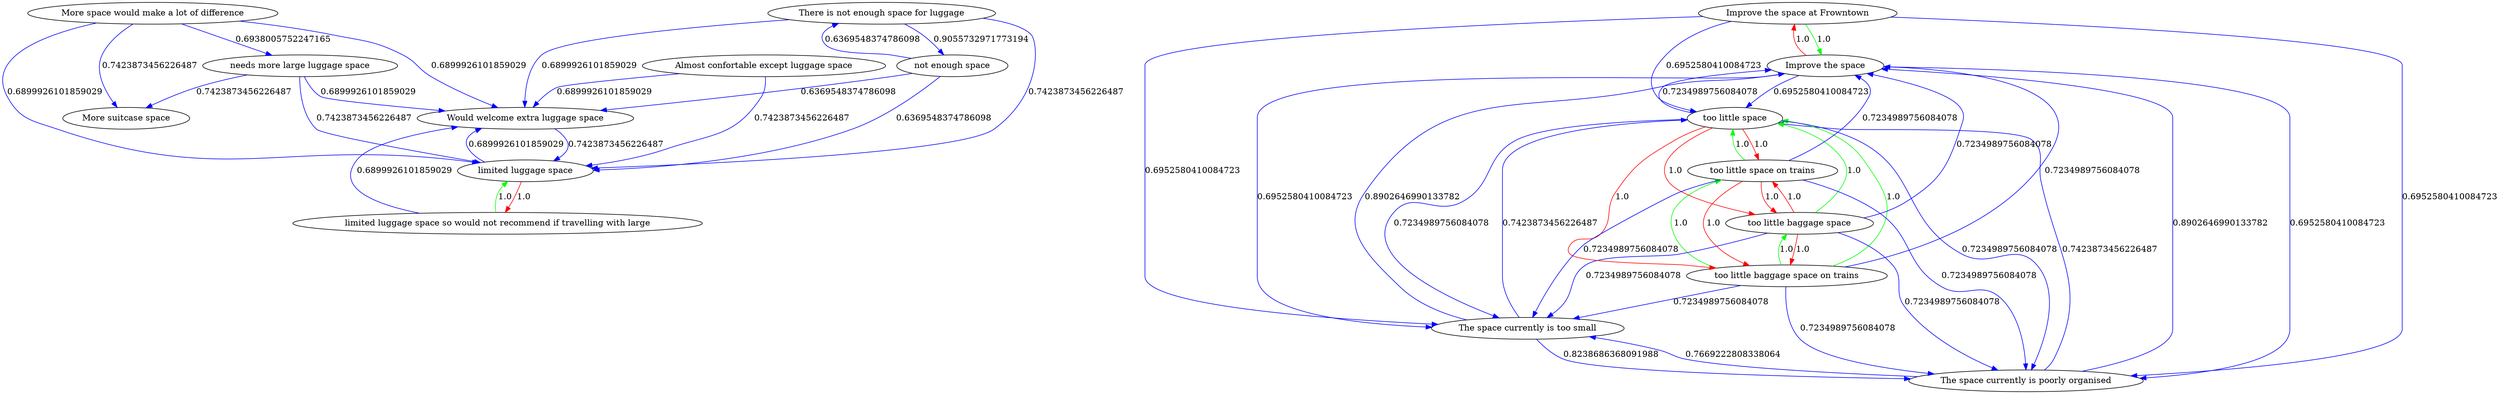 digraph rawGraph {
"Almost confortable except luggage space";"Improve the space at Frowntown";"Improve the space";"More space would make a lot of difference";"More suitcase space";"The space currently is poorly organised";"The space currently is too small";"There is not enough space for luggage";"Would welcome extra luggage space";"limited luggage space so would not recommend if travelling with large";"limited luggage space";"needs more large luggage space";"not enough space";"too little baggage space on trains";"too little baggage space";"too little space";"too little space on trains";"Improve the space at Frowntown" -> "Improve the space" [label=1.0] [color=green]
"Improve the space" -> "Improve the space at Frowntown" [label=1.0] [color=red]
"More space would make a lot of difference" -> "More suitcase space" [label=0.7423873456226487] [color=blue]
"Improve the space" -> "The space currently is poorly organised" [label=0.6952580410084723] [color=blue]
"The space currently is poorly organised" -> "Improve the space" [label=0.8902646990133782] [color=blue]
"Improve the space at Frowntown" -> "The space currently is poorly organised" [label=0.6952580410084723] [color=blue]
"The space currently is too small" -> "The space currently is poorly organised" [label=0.8238686368091988] [color=blue]
"The space currently is poorly organised" -> "The space currently is too small" [label=0.7669222808338064] [color=blue]
"The space currently is too small" -> "Improve the space" [label=0.8902646990133782] [color=blue]
"Improve the space" -> "The space currently is too small" [label=0.6952580410084723] [color=blue]
"Improve the space at Frowntown" -> "The space currently is too small" [label=0.6952580410084723] [color=blue]
"Almost confortable except luggage space" -> "Would welcome extra luggage space" [label=0.6899926101859029] [color=blue]
"There is not enough space for luggage" -> "Would welcome extra luggage space" [label=0.6899926101859029] [color=blue]
"limited luggage space so would not recommend if travelling with large" -> "limited luggage space" [label=1.0] [color=green]
"limited luggage space" -> "limited luggage space so would not recommend if travelling with large" [label=1.0] [color=red]
"Would welcome extra luggage space" -> "limited luggage space" [label=0.7423873456226487] [color=blue]
"limited luggage space" -> "Would welcome extra luggage space" [label=0.6899926101859029] [color=blue]
"Almost confortable except luggage space" -> "limited luggage space" [label=0.7423873456226487] [color=blue]
"There is not enough space for luggage" -> "limited luggage space" [label=0.7423873456226487] [color=blue]
"limited luggage space so would not recommend if travelling with large" -> "Would welcome extra luggage space" [label=0.6899926101859029] [color=blue]
"needs more large luggage space" -> "More suitcase space" [label=0.7423873456226487] [color=blue]
"needs more large luggage space" -> "Would welcome extra luggage space" [label=0.6899926101859029] [color=blue]
"More space would make a lot of difference" -> "needs more large luggage space" [label=0.6938005752247165] [color=blue]
"needs more large luggage space" -> "limited luggage space" [label=0.7423873456226487] [color=blue]
"There is not enough space for luggage" -> "not enough space" [label=0.9055732971773194] [color=blue]
"not enough space" -> "There is not enough space for luggage" [label=0.6369548374786098] [color=blue]
"too little baggage space on trains" -> "too little baggage space" [label=1.0] [color=green]
"too little baggage space" -> "too little space" [label=1.0] [color=green]
"too little baggage space on trains" -> "too little space on trains" [label=1.0] [color=green]
"too little space on trains" -> "too little space" [label=1.0] [color=green]
"too little baggage space on trains" -> "too little space" [label=1.0] [color=green]
"too little baggage space" -> "too little baggage space on trains" [label=1.0] [color=red]
"too little baggage space" -> "too little space on trains" [label=1.0] [color=red]
"too little space" -> "too little baggage space on trains" [label=1.0] [color=red]
"too little space" -> "too little baggage space" [label=1.0] [color=red]
"too little space" -> "too little space on trains" [label=1.0] [color=red]
"too little space on trains" -> "too little baggage space on trains" [label=1.0] [color=red]
"too little space on trains" -> "too little baggage space" [label=1.0] [color=red]
"The space currently is poorly organised" -> "too little space" [label=0.7423873456226487] [color=blue]
"The space currently is too small" -> "too little space" [label=0.7423873456226487] [color=blue]
"too little space" -> "The space currently is too small" [label=0.7234989756084078] [color=blue]
"Improve the space at Frowntown" -> "too little space" [label=0.6952580410084723] [color=blue]
"Improve the space" -> "too little space" [label=0.6952580410084723] [color=blue]
"More space would make a lot of difference" -> "Would welcome extra luggage space" [label=0.6899926101859029] [color=blue]
"More space would make a lot of difference" -> "limited luggage space" [label=0.6899926101859029] [color=blue]
"not enough space" -> "Would welcome extra luggage space" [label=0.6369548374786098] [color=blue]
"not enough space" -> "limited luggage space" [label=0.6369548374786098] [color=blue]
"too little baggage space on trains" -> "The space currently is too small" [label=0.7234989756084078] [color=blue]
"too little baggage space" -> "The space currently is too small" [label=0.7234989756084078] [color=blue]
"too little space" -> "The space currently is poorly organised" [label=0.7234989756084078] [color=blue]
"too little space" -> "Improve the space" [label=0.7234989756084078] [color=blue]
"too little space on trains" -> "The space currently is poorly organised" [label=0.7234989756084078] [color=blue]
"too little space on trains" -> "The space currently is too small" [label=0.7234989756084078] [color=blue]
"too little space on trains" -> "Improve the space" [label=0.7234989756084078] [color=blue]
"too little baggage space on trains" -> "The space currently is poorly organised" [label=0.7234989756084078] [color=blue]
"too little baggage space on trains" -> "Improve the space" [label=0.7234989756084078] [color=blue]
"too little baggage space" -> "The space currently is poorly organised" [label=0.7234989756084078] [color=blue]
"too little baggage space" -> "Improve the space" [label=0.7234989756084078] [color=blue]
}